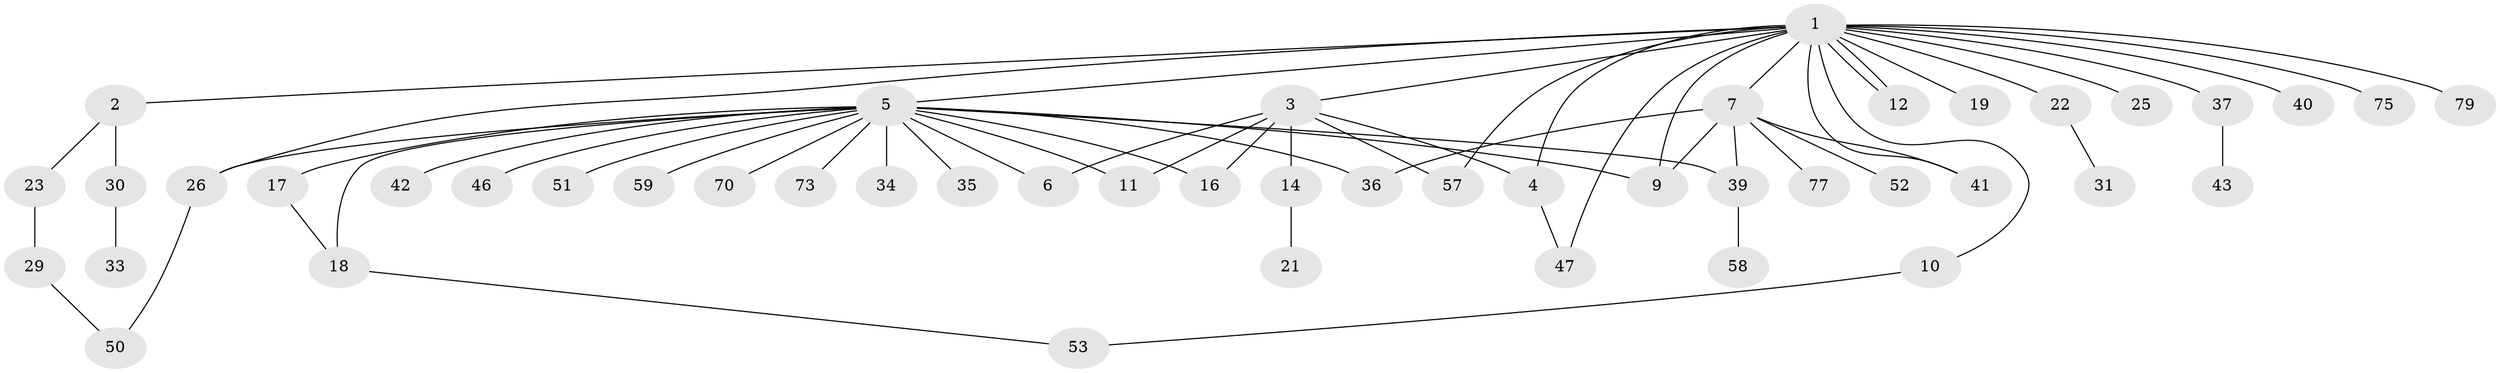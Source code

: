 // original degree distribution, {20: 0.012345679012345678, 3: 0.16049382716049382, 7: 0.012345679012345678, 10: 0.012345679012345678, 5: 0.04938271604938271, 4: 0.04938271604938271, 2: 0.24691358024691357, 1: 0.4444444444444444, 6: 0.012345679012345678}
// Generated by graph-tools (version 1.1) at 2025/18/03/04/25 18:18:21]
// undirected, 48 vertices, 63 edges
graph export_dot {
graph [start="1"]
  node [color=gray90,style=filled];
  1;
  2;
  3;
  4;
  5 [super="+27+48+54+32"];
  6 [super="+13+24"];
  7 [super="+8"];
  9 [super="+67+61"];
  10;
  11;
  12 [super="+28+62+45"];
  14;
  16 [super="+38+55+66+44"];
  17 [super="+20"];
  18;
  19;
  21;
  22;
  23;
  25;
  26 [super="+56"];
  29;
  30;
  31;
  33;
  34 [super="+49"];
  35;
  36;
  37 [super="+63+69"];
  39;
  40;
  41 [super="+72+68"];
  42;
  43;
  46;
  47 [super="+64"];
  50;
  51;
  52;
  53 [super="+71"];
  57 [super="+60+76"];
  58;
  59 [super="+78"];
  70;
  73;
  75;
  77;
  79;
  1 -- 2;
  1 -- 3;
  1 -- 4;
  1 -- 5;
  1 -- 7;
  1 -- 9;
  1 -- 10;
  1 -- 12;
  1 -- 12;
  1 -- 19;
  1 -- 22;
  1 -- 25;
  1 -- 26;
  1 -- 37;
  1 -- 40;
  1 -- 41;
  1 -- 47;
  1 -- 57;
  1 -- 75;
  1 -- 79;
  2 -- 23;
  2 -- 30;
  3 -- 4;
  3 -- 11;
  3 -- 14;
  3 -- 16;
  3 -- 57;
  3 -- 6;
  4 -- 47;
  5 -- 6;
  5 -- 17;
  5 -- 34 [weight=2];
  5 -- 46;
  5 -- 16;
  5 -- 35;
  5 -- 70;
  5 -- 73;
  5 -- 42;
  5 -- 51;
  5 -- 18;
  5 -- 11;
  5 -- 36;
  5 -- 39;
  5 -- 9;
  5 -- 26;
  5 -- 59;
  7 -- 36;
  7 -- 52;
  7 -- 41;
  7 -- 39;
  7 -- 77;
  7 -- 9;
  10 -- 53;
  14 -- 21;
  17 -- 18;
  18 -- 53;
  22 -- 31;
  23 -- 29;
  26 -- 50;
  29 -- 50;
  30 -- 33;
  37 -- 43;
  39 -- 58;
}
